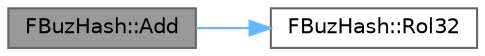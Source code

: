 digraph "FBuzHash::Add"
{
 // INTERACTIVE_SVG=YES
 // LATEX_PDF_SIZE
  bgcolor="transparent";
  edge [fontname=Helvetica,fontsize=10,labelfontname=Helvetica,labelfontsize=10];
  node [fontname=Helvetica,fontsize=10,shape=box,height=0.2,width=0.4];
  rankdir="LR";
  Node1 [id="Node000001",label="FBuzHash::Add",height=0.2,width=0.4,color="gray40", fillcolor="grey60", style="filled", fontcolor="black",tooltip="Appends a byte to the start of the window and updates the hash."];
  Node1 -> Node2 [id="edge1_Node000001_Node000002",color="steelblue1",style="solid",tooltip=" "];
  Node2 [id="Node000002",label="FBuzHash::Rol32",height=0.2,width=0.4,color="grey40", fillcolor="white", style="filled",URL="$d5/df2/structFBuzHash.html#a9f1b4d8d812d24914803a1a90c656e99",tooltip=" "];
}
